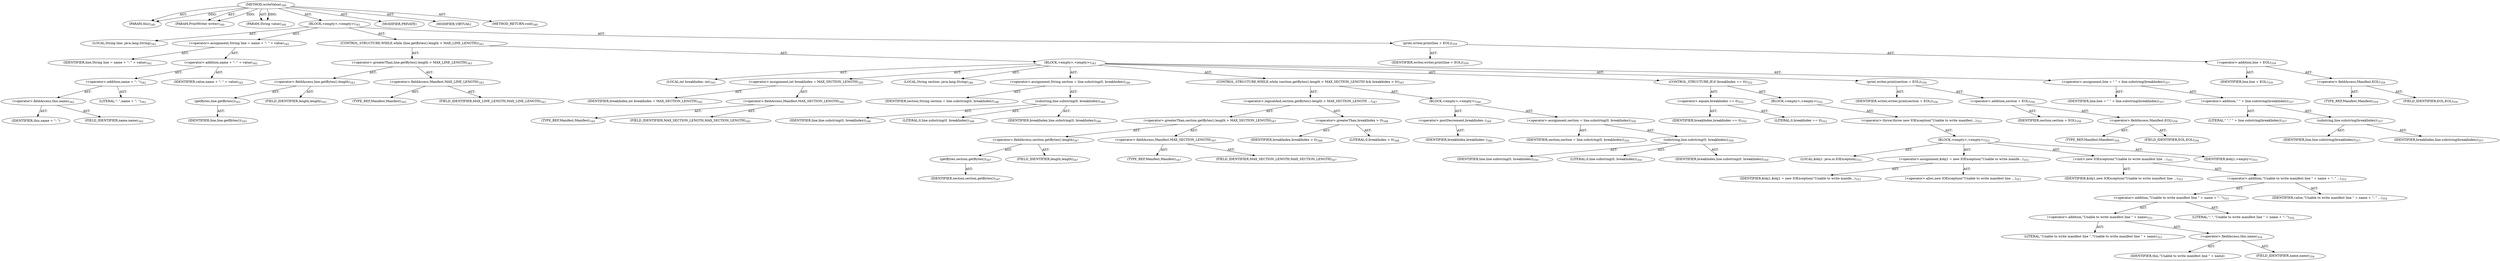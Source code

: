 digraph "writeValue" {  
"111669149711" [label = <(METHOD,writeValue)<SUB>340</SUB>> ]
"115964117032" [label = <(PARAM,this)<SUB>340</SUB>> ]
"115964117033" [label = <(PARAM,PrintWriter writer)<SUB>340</SUB>> ]
"115964117034" [label = <(PARAM,String value)<SUB>340</SUB>> ]
"25769803803" [label = <(BLOCK,&lt;empty&gt;,&lt;empty&gt;)<SUB>341</SUB>> ]
"94489280523" [label = <(LOCAL,String line: java.lang.String)<SUB>342</SUB>> ]
"30064771206" [label = <(&lt;operator&gt;.assignment,String line = name + &quot;: &quot; + value)<SUB>342</SUB>> ]
"68719476856" [label = <(IDENTIFIER,line,String line = name + &quot;: &quot; + value)<SUB>342</SUB>> ]
"30064771207" [label = <(&lt;operator&gt;.addition,name + &quot;: &quot; + value)<SUB>342</SUB>> ]
"30064771208" [label = <(&lt;operator&gt;.addition,name + &quot;: &quot;)<SUB>342</SUB>> ]
"30064771209" [label = <(&lt;operator&gt;.fieldAccess,this.name)<SUB>342</SUB>> ]
"68719476857" [label = <(IDENTIFIER,this,name + &quot;: &quot;)> ]
"55834574882" [label = <(FIELD_IDENTIFIER,name,name)<SUB>342</SUB>> ]
"90194313247" [label = <(LITERAL,&quot;: &quot;,name + &quot;: &quot;)<SUB>342</SUB>> ]
"68719476858" [label = <(IDENTIFIER,value,name + &quot;: &quot; + value)<SUB>342</SUB>> ]
"47244640267" [label = <(CONTROL_STRUCTURE,WHILE,while (line.getBytes().length &gt; MAX_LINE_LENGTH))<SUB>343</SUB>> ]
"30064771210" [label = <(&lt;operator&gt;.greaterThan,line.getBytes().length &gt; MAX_LINE_LENGTH)<SUB>343</SUB>> ]
"30064771211" [label = <(&lt;operator&gt;.fieldAccess,line.getBytes().length)<SUB>343</SUB>> ]
"30064771212" [label = <(getBytes,line.getBytes())<SUB>343</SUB>> ]
"68719476859" [label = <(IDENTIFIER,line,line.getBytes())<SUB>343</SUB>> ]
"55834574883" [label = <(FIELD_IDENTIFIER,length,length)<SUB>343</SUB>> ]
"30064771213" [label = <(&lt;operator&gt;.fieldAccess,Manifest.MAX_LINE_LENGTH)<SUB>343</SUB>> ]
"180388626436" [label = <(TYPE_REF,Manifest,Manifest)<SUB>343</SUB>> ]
"55834574884" [label = <(FIELD_IDENTIFIER,MAX_LINE_LENGTH,MAX_LINE_LENGTH)<SUB>343</SUB>> ]
"25769803804" [label = <(BLOCK,&lt;empty&gt;,&lt;empty&gt;)<SUB>343</SUB>> ]
"94489280524" [label = <(LOCAL,int breakIndex: int)<SUB>345</SUB>> ]
"30064771214" [label = <(&lt;operator&gt;.assignment,int breakIndex = MAX_SECTION_LENGTH)<SUB>345</SUB>> ]
"68719476860" [label = <(IDENTIFIER,breakIndex,int breakIndex = MAX_SECTION_LENGTH)<SUB>345</SUB>> ]
"30064771215" [label = <(&lt;operator&gt;.fieldAccess,Manifest.MAX_SECTION_LENGTH)<SUB>345</SUB>> ]
"180388626437" [label = <(TYPE_REF,Manifest,Manifest)<SUB>345</SUB>> ]
"55834574885" [label = <(FIELD_IDENTIFIER,MAX_SECTION_LENGTH,MAX_SECTION_LENGTH)<SUB>345</SUB>> ]
"94489280525" [label = <(LOCAL,String section: java.lang.String)<SUB>346</SUB>> ]
"30064771216" [label = <(&lt;operator&gt;.assignment,String section = line.substring(0, breakIndex))<SUB>346</SUB>> ]
"68719476861" [label = <(IDENTIFIER,section,String section = line.substring(0, breakIndex))<SUB>346</SUB>> ]
"30064771217" [label = <(substring,line.substring(0, breakIndex))<SUB>346</SUB>> ]
"68719476862" [label = <(IDENTIFIER,line,line.substring(0, breakIndex))<SUB>346</SUB>> ]
"90194313248" [label = <(LITERAL,0,line.substring(0, breakIndex))<SUB>346</SUB>> ]
"68719476863" [label = <(IDENTIFIER,breakIndex,line.substring(0, breakIndex))<SUB>346</SUB>> ]
"47244640268" [label = <(CONTROL_STRUCTURE,WHILE,while (section.getBytes().length &gt; MAX_SECTION_LENGTH &amp;&amp; breakIndex &gt; 0))<SUB>347</SUB>> ]
"30064771218" [label = <(&lt;operator&gt;.logicalAnd,section.getBytes().length &gt; MAX_SECTION_LENGTH ...)<SUB>347</SUB>> ]
"30064771219" [label = <(&lt;operator&gt;.greaterThan,section.getBytes().length &gt; MAX_SECTION_LENGTH)<SUB>347</SUB>> ]
"30064771220" [label = <(&lt;operator&gt;.fieldAccess,section.getBytes().length)<SUB>347</SUB>> ]
"30064771221" [label = <(getBytes,section.getBytes())<SUB>347</SUB>> ]
"68719476864" [label = <(IDENTIFIER,section,section.getBytes())<SUB>347</SUB>> ]
"55834574886" [label = <(FIELD_IDENTIFIER,length,length)<SUB>347</SUB>> ]
"30064771222" [label = <(&lt;operator&gt;.fieldAccess,Manifest.MAX_SECTION_LENGTH)<SUB>347</SUB>> ]
"180388626438" [label = <(TYPE_REF,Manifest,Manifest)<SUB>347</SUB>> ]
"55834574887" [label = <(FIELD_IDENTIFIER,MAX_SECTION_LENGTH,MAX_SECTION_LENGTH)<SUB>347</SUB>> ]
"30064771223" [label = <(&lt;operator&gt;.greaterThan,breakIndex &gt; 0)<SUB>348</SUB>> ]
"68719476865" [label = <(IDENTIFIER,breakIndex,breakIndex &gt; 0)<SUB>348</SUB>> ]
"90194313249" [label = <(LITERAL,0,breakIndex &gt; 0)<SUB>348</SUB>> ]
"25769803805" [label = <(BLOCK,&lt;empty&gt;,&lt;empty&gt;)<SUB>348</SUB>> ]
"30064771224" [label = <(&lt;operator&gt;.postDecrement,breakIndex--)<SUB>349</SUB>> ]
"68719476866" [label = <(IDENTIFIER,breakIndex,breakIndex--)<SUB>349</SUB>> ]
"30064771225" [label = <(&lt;operator&gt;.assignment,section = line.substring(0, breakIndex))<SUB>350</SUB>> ]
"68719476867" [label = <(IDENTIFIER,section,section = line.substring(0, breakIndex))<SUB>350</SUB>> ]
"30064771226" [label = <(substring,line.substring(0, breakIndex))<SUB>350</SUB>> ]
"68719476868" [label = <(IDENTIFIER,line,line.substring(0, breakIndex))<SUB>350</SUB>> ]
"90194313250" [label = <(LITERAL,0,line.substring(0, breakIndex))<SUB>350</SUB>> ]
"68719476869" [label = <(IDENTIFIER,breakIndex,line.substring(0, breakIndex))<SUB>350</SUB>> ]
"47244640269" [label = <(CONTROL_STRUCTURE,IF,if (breakIndex == 0))<SUB>352</SUB>> ]
"30064771227" [label = <(&lt;operator&gt;.equals,breakIndex == 0)<SUB>352</SUB>> ]
"68719476870" [label = <(IDENTIFIER,breakIndex,breakIndex == 0)<SUB>352</SUB>> ]
"90194313251" [label = <(LITERAL,0,breakIndex == 0)<SUB>352</SUB>> ]
"25769803806" [label = <(BLOCK,&lt;empty&gt;,&lt;empty&gt;)<SUB>352</SUB>> ]
"30064771228" [label = <(&lt;operator&gt;.throw,throw new IOException(&quot;Unable to write manifest...)<SUB>353</SUB>> ]
"25769803807" [label = <(BLOCK,&lt;empty&gt;,&lt;empty&gt;)<SUB>353</SUB>> ]
"94489280526" [label = <(LOCAL,$obj1: java.io.IOException)<SUB>353</SUB>> ]
"30064771229" [label = <(&lt;operator&gt;.assignment,$obj1 = new IOException(&quot;Unable to write manife...)<SUB>353</SUB>> ]
"68719476871" [label = <(IDENTIFIER,$obj1,$obj1 = new IOException(&quot;Unable to write manife...)<SUB>353</SUB>> ]
"30064771230" [label = <(&lt;operator&gt;.alloc,new IOException(&quot;Unable to write manifest line ...)<SUB>353</SUB>> ]
"30064771231" [label = <(&lt;init&gt;,new IOException(&quot;Unable to write manifest line ...)<SUB>353</SUB>> ]
"68719476872" [label = <(IDENTIFIER,$obj1,new IOException(&quot;Unable to write manifest line ...)<SUB>353</SUB>> ]
"30064771232" [label = <(&lt;operator&gt;.addition,&quot;Unable to write manifest line &quot; + name + &quot;: &quot; ...)<SUB>353</SUB>> ]
"30064771233" [label = <(&lt;operator&gt;.addition,&quot;Unable to write manifest line &quot; + name + &quot;: &quot;)<SUB>353</SUB>> ]
"30064771234" [label = <(&lt;operator&gt;.addition,&quot;Unable to write manifest line &quot; + name)<SUB>353</SUB>> ]
"90194313252" [label = <(LITERAL,&quot;Unable to write manifest line &quot;,&quot;Unable to write manifest line &quot; + name)<SUB>353</SUB>> ]
"30064771235" [label = <(&lt;operator&gt;.fieldAccess,this.name)<SUB>354</SUB>> ]
"68719476873" [label = <(IDENTIFIER,this,&quot;Unable to write manifest line &quot; + name)> ]
"55834574888" [label = <(FIELD_IDENTIFIER,name,name)<SUB>354</SUB>> ]
"90194313253" [label = <(LITERAL,&quot;: &quot;,&quot;Unable to write manifest line &quot; + name + &quot;: &quot;)<SUB>354</SUB>> ]
"68719476874" [label = <(IDENTIFIER,value,&quot;Unable to write manifest line &quot; + name + &quot;: &quot; ...)<SUB>354</SUB>> ]
"68719476875" [label = <(IDENTIFIER,$obj1,&lt;empty&gt;)<SUB>353</SUB>> ]
"30064771236" [label = <(print,writer.print(section + EOL))<SUB>356</SUB>> ]
"68719476876" [label = <(IDENTIFIER,writer,writer.print(section + EOL))<SUB>356</SUB>> ]
"30064771237" [label = <(&lt;operator&gt;.addition,section + EOL)<SUB>356</SUB>> ]
"68719476877" [label = <(IDENTIFIER,section,section + EOL)<SUB>356</SUB>> ]
"30064771238" [label = <(&lt;operator&gt;.fieldAccess,Manifest.EOL)<SUB>356</SUB>> ]
"180388626439" [label = <(TYPE_REF,Manifest,Manifest)<SUB>356</SUB>> ]
"55834574889" [label = <(FIELD_IDENTIFIER,EOL,EOL)<SUB>356</SUB>> ]
"30064771239" [label = <(&lt;operator&gt;.assignment,line = &quot; &quot; + line.substring(breakIndex))<SUB>357</SUB>> ]
"68719476878" [label = <(IDENTIFIER,line,line = &quot; &quot; + line.substring(breakIndex))<SUB>357</SUB>> ]
"30064771240" [label = <(&lt;operator&gt;.addition,&quot; &quot; + line.substring(breakIndex))<SUB>357</SUB>> ]
"90194313254" [label = <(LITERAL,&quot; &quot;,&quot; &quot; + line.substring(breakIndex))<SUB>357</SUB>> ]
"30064771241" [label = <(substring,line.substring(breakIndex))<SUB>357</SUB>> ]
"68719476879" [label = <(IDENTIFIER,line,line.substring(breakIndex))<SUB>357</SUB>> ]
"68719476880" [label = <(IDENTIFIER,breakIndex,line.substring(breakIndex))<SUB>357</SUB>> ]
"30064771242" [label = <(print,writer.print(line + EOL))<SUB>359</SUB>> ]
"68719476881" [label = <(IDENTIFIER,writer,writer.print(line + EOL))<SUB>359</SUB>> ]
"30064771243" [label = <(&lt;operator&gt;.addition,line + EOL)<SUB>359</SUB>> ]
"68719476882" [label = <(IDENTIFIER,line,line + EOL)<SUB>359</SUB>> ]
"30064771244" [label = <(&lt;operator&gt;.fieldAccess,Manifest.EOL)<SUB>359</SUB>> ]
"180388626440" [label = <(TYPE_REF,Manifest,Manifest)<SUB>359</SUB>> ]
"55834574890" [label = <(FIELD_IDENTIFIER,EOL,EOL)<SUB>359</SUB>> ]
"133143986227" [label = <(MODIFIER,PRIVATE)> ]
"133143986228" [label = <(MODIFIER,VIRTUAL)> ]
"128849018895" [label = <(METHOD_RETURN,void)<SUB>340</SUB>> ]
  "111669149711" -> "115964117032"  [ label = "AST: "] 
  "111669149711" -> "115964117033"  [ label = "AST: "] 
  "111669149711" -> "115964117034"  [ label = "AST: "] 
  "111669149711" -> "25769803803"  [ label = "AST: "] 
  "111669149711" -> "133143986227"  [ label = "AST: "] 
  "111669149711" -> "133143986228"  [ label = "AST: "] 
  "111669149711" -> "128849018895"  [ label = "AST: "] 
  "25769803803" -> "94489280523"  [ label = "AST: "] 
  "25769803803" -> "30064771206"  [ label = "AST: "] 
  "25769803803" -> "47244640267"  [ label = "AST: "] 
  "25769803803" -> "30064771242"  [ label = "AST: "] 
  "30064771206" -> "68719476856"  [ label = "AST: "] 
  "30064771206" -> "30064771207"  [ label = "AST: "] 
  "30064771207" -> "30064771208"  [ label = "AST: "] 
  "30064771207" -> "68719476858"  [ label = "AST: "] 
  "30064771208" -> "30064771209"  [ label = "AST: "] 
  "30064771208" -> "90194313247"  [ label = "AST: "] 
  "30064771209" -> "68719476857"  [ label = "AST: "] 
  "30064771209" -> "55834574882"  [ label = "AST: "] 
  "47244640267" -> "30064771210"  [ label = "AST: "] 
  "47244640267" -> "25769803804"  [ label = "AST: "] 
  "30064771210" -> "30064771211"  [ label = "AST: "] 
  "30064771210" -> "30064771213"  [ label = "AST: "] 
  "30064771211" -> "30064771212"  [ label = "AST: "] 
  "30064771211" -> "55834574883"  [ label = "AST: "] 
  "30064771212" -> "68719476859"  [ label = "AST: "] 
  "30064771213" -> "180388626436"  [ label = "AST: "] 
  "30064771213" -> "55834574884"  [ label = "AST: "] 
  "25769803804" -> "94489280524"  [ label = "AST: "] 
  "25769803804" -> "30064771214"  [ label = "AST: "] 
  "25769803804" -> "94489280525"  [ label = "AST: "] 
  "25769803804" -> "30064771216"  [ label = "AST: "] 
  "25769803804" -> "47244640268"  [ label = "AST: "] 
  "25769803804" -> "47244640269"  [ label = "AST: "] 
  "25769803804" -> "30064771236"  [ label = "AST: "] 
  "25769803804" -> "30064771239"  [ label = "AST: "] 
  "30064771214" -> "68719476860"  [ label = "AST: "] 
  "30064771214" -> "30064771215"  [ label = "AST: "] 
  "30064771215" -> "180388626437"  [ label = "AST: "] 
  "30064771215" -> "55834574885"  [ label = "AST: "] 
  "30064771216" -> "68719476861"  [ label = "AST: "] 
  "30064771216" -> "30064771217"  [ label = "AST: "] 
  "30064771217" -> "68719476862"  [ label = "AST: "] 
  "30064771217" -> "90194313248"  [ label = "AST: "] 
  "30064771217" -> "68719476863"  [ label = "AST: "] 
  "47244640268" -> "30064771218"  [ label = "AST: "] 
  "47244640268" -> "25769803805"  [ label = "AST: "] 
  "30064771218" -> "30064771219"  [ label = "AST: "] 
  "30064771218" -> "30064771223"  [ label = "AST: "] 
  "30064771219" -> "30064771220"  [ label = "AST: "] 
  "30064771219" -> "30064771222"  [ label = "AST: "] 
  "30064771220" -> "30064771221"  [ label = "AST: "] 
  "30064771220" -> "55834574886"  [ label = "AST: "] 
  "30064771221" -> "68719476864"  [ label = "AST: "] 
  "30064771222" -> "180388626438"  [ label = "AST: "] 
  "30064771222" -> "55834574887"  [ label = "AST: "] 
  "30064771223" -> "68719476865"  [ label = "AST: "] 
  "30064771223" -> "90194313249"  [ label = "AST: "] 
  "25769803805" -> "30064771224"  [ label = "AST: "] 
  "25769803805" -> "30064771225"  [ label = "AST: "] 
  "30064771224" -> "68719476866"  [ label = "AST: "] 
  "30064771225" -> "68719476867"  [ label = "AST: "] 
  "30064771225" -> "30064771226"  [ label = "AST: "] 
  "30064771226" -> "68719476868"  [ label = "AST: "] 
  "30064771226" -> "90194313250"  [ label = "AST: "] 
  "30064771226" -> "68719476869"  [ label = "AST: "] 
  "47244640269" -> "30064771227"  [ label = "AST: "] 
  "47244640269" -> "25769803806"  [ label = "AST: "] 
  "30064771227" -> "68719476870"  [ label = "AST: "] 
  "30064771227" -> "90194313251"  [ label = "AST: "] 
  "25769803806" -> "30064771228"  [ label = "AST: "] 
  "30064771228" -> "25769803807"  [ label = "AST: "] 
  "25769803807" -> "94489280526"  [ label = "AST: "] 
  "25769803807" -> "30064771229"  [ label = "AST: "] 
  "25769803807" -> "30064771231"  [ label = "AST: "] 
  "25769803807" -> "68719476875"  [ label = "AST: "] 
  "30064771229" -> "68719476871"  [ label = "AST: "] 
  "30064771229" -> "30064771230"  [ label = "AST: "] 
  "30064771231" -> "68719476872"  [ label = "AST: "] 
  "30064771231" -> "30064771232"  [ label = "AST: "] 
  "30064771232" -> "30064771233"  [ label = "AST: "] 
  "30064771232" -> "68719476874"  [ label = "AST: "] 
  "30064771233" -> "30064771234"  [ label = "AST: "] 
  "30064771233" -> "90194313253"  [ label = "AST: "] 
  "30064771234" -> "90194313252"  [ label = "AST: "] 
  "30064771234" -> "30064771235"  [ label = "AST: "] 
  "30064771235" -> "68719476873"  [ label = "AST: "] 
  "30064771235" -> "55834574888"  [ label = "AST: "] 
  "30064771236" -> "68719476876"  [ label = "AST: "] 
  "30064771236" -> "30064771237"  [ label = "AST: "] 
  "30064771237" -> "68719476877"  [ label = "AST: "] 
  "30064771237" -> "30064771238"  [ label = "AST: "] 
  "30064771238" -> "180388626439"  [ label = "AST: "] 
  "30064771238" -> "55834574889"  [ label = "AST: "] 
  "30064771239" -> "68719476878"  [ label = "AST: "] 
  "30064771239" -> "30064771240"  [ label = "AST: "] 
  "30064771240" -> "90194313254"  [ label = "AST: "] 
  "30064771240" -> "30064771241"  [ label = "AST: "] 
  "30064771241" -> "68719476879"  [ label = "AST: "] 
  "30064771241" -> "68719476880"  [ label = "AST: "] 
  "30064771242" -> "68719476881"  [ label = "AST: "] 
  "30064771242" -> "30064771243"  [ label = "AST: "] 
  "30064771243" -> "68719476882"  [ label = "AST: "] 
  "30064771243" -> "30064771244"  [ label = "AST: "] 
  "30064771244" -> "180388626440"  [ label = "AST: "] 
  "30064771244" -> "55834574890"  [ label = "AST: "] 
  "111669149711" -> "115964117032"  [ label = "DDG: "] 
  "111669149711" -> "115964117033"  [ label = "DDG: "] 
  "111669149711" -> "115964117034"  [ label = "DDG: "] 
}
